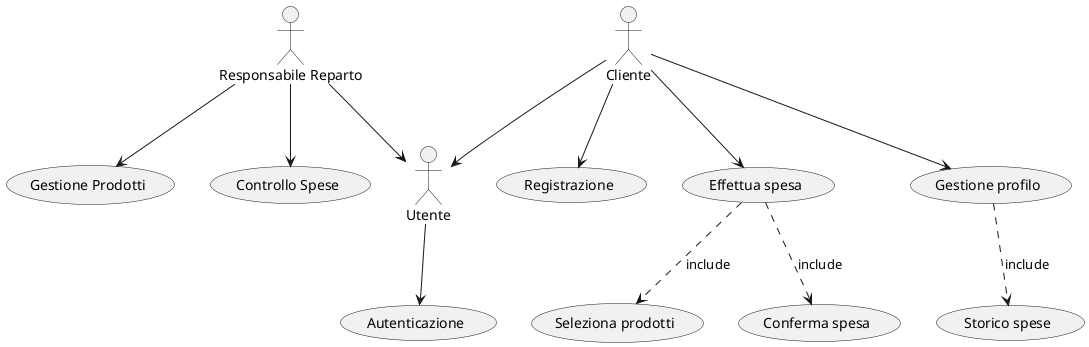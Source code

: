 @startuml

:Responsabile Reparto: --> (Gestione Prodotti)
:Responsabile Reparto: --> (Controllo Spese)
:Responsabile Reparto: --> Utente
Utente --> (Autenticazione)
Cliente --> Utente
Cliente --> (Registrazione)
Cliente --> (Effettua spesa)
(Effettua spesa) ..> (Seleziona prodotti) : include
(Effettua spesa) ..> (Conferma spesa) : include
Cliente --> (Gestione profilo)
(Gestione profilo) ..> (Storico spese) : include

@enduml
